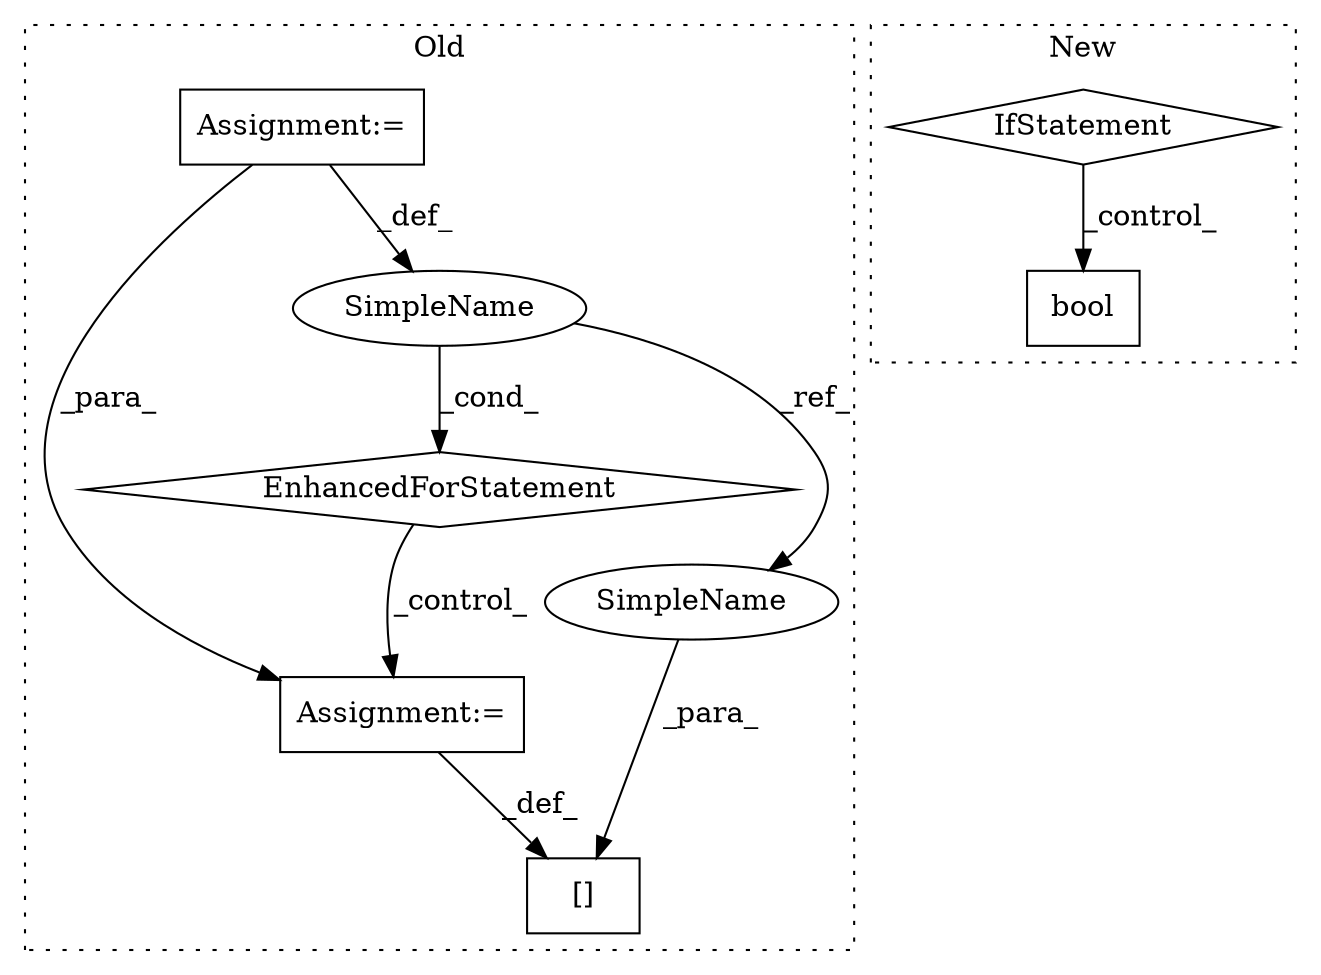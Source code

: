 digraph G {
subgraph cluster0 {
1 [label="EnhancedForStatement" a="70" s="740,820" l="53,2" shape="diamond"];
3 [label="Assignment:=" a="7" s="740,820" l="53,2" shape="box"];
4 [label="Assignment:=" a="7" s="862" l="1" shape="box"];
5 [label="SimpleName" a="42" s="797" l="1" shape="ellipse"];
7 [label="[]" a="2" s="856,861" l="4,1" shape="box"];
8 [label="SimpleName" a="42" s="860" l="1" shape="ellipse"];
label = "Old";
style="dotted";
}
subgraph cluster1 {
2 [label="bool" a="32" s="1017,1025" l="5,1" shape="box"];
6 [label="IfStatement" a="25" s="1084" l="25" shape="diamond"];
label = "New";
style="dotted";
}
1 -> 4 [label="_control_"];
3 -> 5 [label="_def_"];
3 -> 4 [label="_para_"];
4 -> 7 [label="_def_"];
5 -> 1 [label="_cond_"];
5 -> 8 [label="_ref_"];
6 -> 2 [label="_control_"];
8 -> 7 [label="_para_"];
}